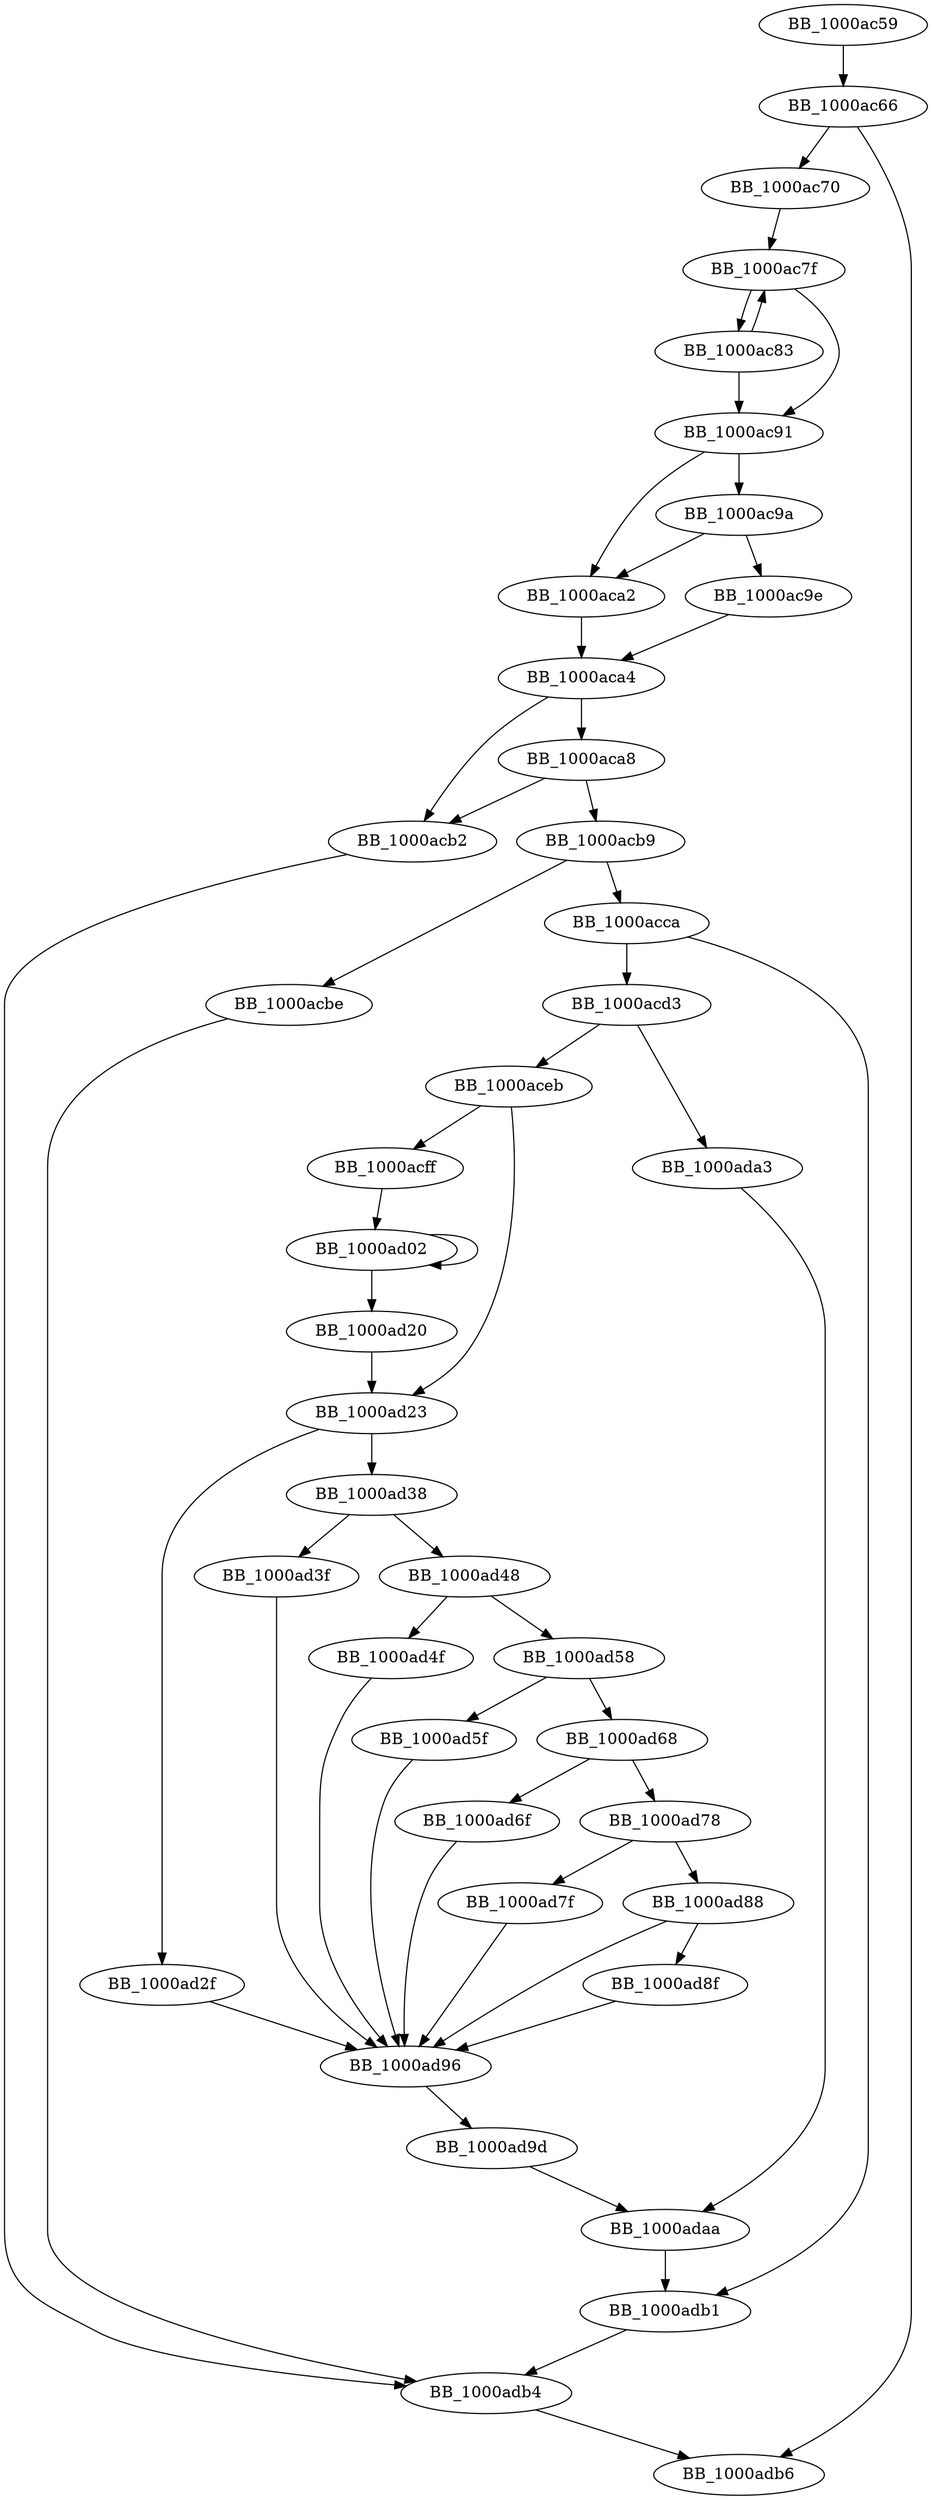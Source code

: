 DiGraph __XcptFilter{
BB_1000ac59->BB_1000ac66
BB_1000ac66->BB_1000ac70
BB_1000ac66->BB_1000adb6
BB_1000ac70->BB_1000ac7f
BB_1000ac7f->BB_1000ac83
BB_1000ac7f->BB_1000ac91
BB_1000ac83->BB_1000ac7f
BB_1000ac83->BB_1000ac91
BB_1000ac91->BB_1000ac9a
BB_1000ac91->BB_1000aca2
BB_1000ac9a->BB_1000ac9e
BB_1000ac9a->BB_1000aca2
BB_1000ac9e->BB_1000aca4
BB_1000aca2->BB_1000aca4
BB_1000aca4->BB_1000aca8
BB_1000aca4->BB_1000acb2
BB_1000aca8->BB_1000acb2
BB_1000aca8->BB_1000acb9
BB_1000acb2->BB_1000adb4
BB_1000acb9->BB_1000acbe
BB_1000acb9->BB_1000acca
BB_1000acbe->BB_1000adb4
BB_1000acca->BB_1000acd3
BB_1000acca->BB_1000adb1
BB_1000acd3->BB_1000aceb
BB_1000acd3->BB_1000ada3
BB_1000aceb->BB_1000acff
BB_1000aceb->BB_1000ad23
BB_1000acff->BB_1000ad02
BB_1000ad02->BB_1000ad02
BB_1000ad02->BB_1000ad20
BB_1000ad20->BB_1000ad23
BB_1000ad23->BB_1000ad2f
BB_1000ad23->BB_1000ad38
BB_1000ad2f->BB_1000ad96
BB_1000ad38->BB_1000ad3f
BB_1000ad38->BB_1000ad48
BB_1000ad3f->BB_1000ad96
BB_1000ad48->BB_1000ad4f
BB_1000ad48->BB_1000ad58
BB_1000ad4f->BB_1000ad96
BB_1000ad58->BB_1000ad5f
BB_1000ad58->BB_1000ad68
BB_1000ad5f->BB_1000ad96
BB_1000ad68->BB_1000ad6f
BB_1000ad68->BB_1000ad78
BB_1000ad6f->BB_1000ad96
BB_1000ad78->BB_1000ad7f
BB_1000ad78->BB_1000ad88
BB_1000ad7f->BB_1000ad96
BB_1000ad88->BB_1000ad8f
BB_1000ad88->BB_1000ad96
BB_1000ad8f->BB_1000ad96
BB_1000ad96->BB_1000ad9d
BB_1000ad9d->BB_1000adaa
BB_1000ada3->BB_1000adaa
BB_1000adaa->BB_1000adb1
BB_1000adb1->BB_1000adb4
BB_1000adb4->BB_1000adb6
}
